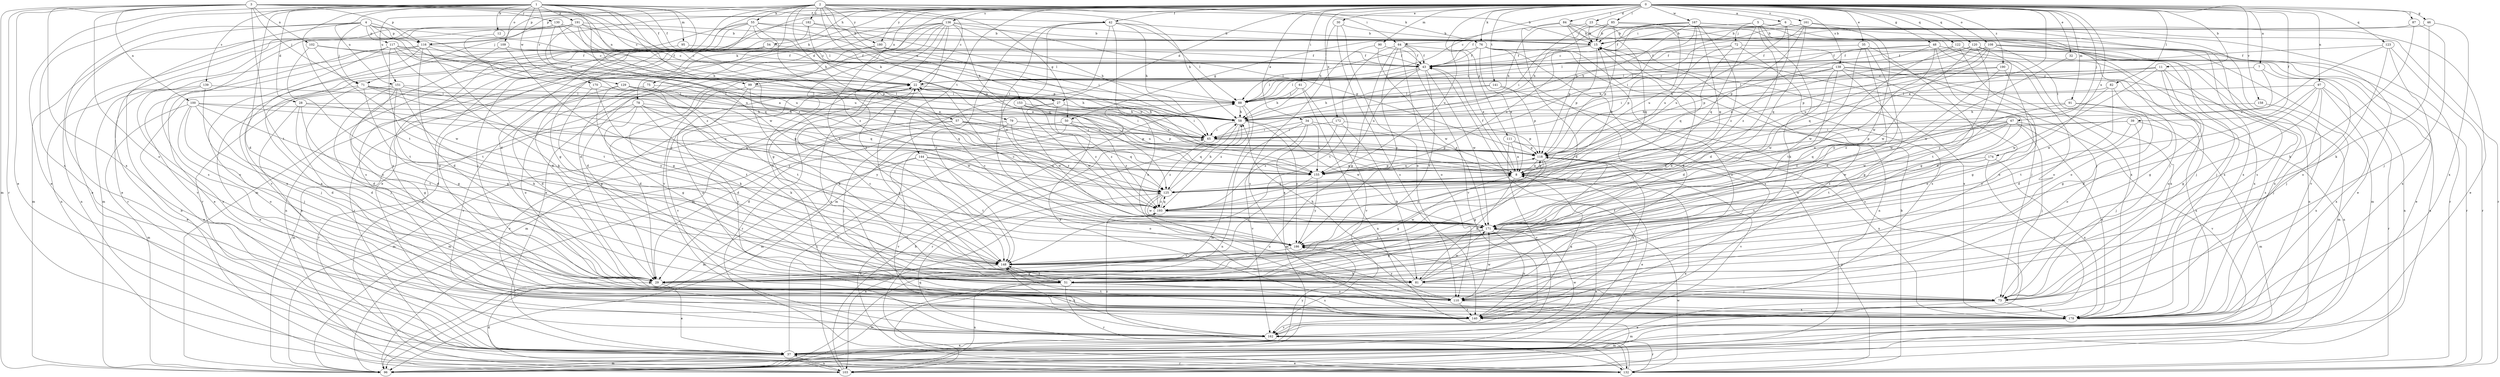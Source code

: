 strict digraph  {
0;
1;
2;
3;
4;
5;
6;
7;
8;
11;
12;
15;
22;
23;
27;
28;
29;
30;
32;
34;
35;
37;
39;
42;
43;
46;
48;
50;
51;
54;
55;
57;
58;
61;
64;
65;
67;
71;
72;
73;
75;
76;
78;
79;
81;
82;
84;
85;
87;
88;
90;
91;
95;
96;
97;
99;
100;
102;
103;
108;
109;
110;
111;
116;
117;
118;
120;
122;
123;
125;
129;
130;
132;
136;
138;
139;
140;
141;
144;
148;
151;
153;
155;
158;
161;
162;
167;
170;
171;
172;
174;
178;
180;
182;
186;
190;
191;
193;
0 -> 6  [label=a];
0 -> 7  [label=a];
0 -> 8  [label=a];
0 -> 11  [label=b];
0 -> 22  [label=c];
0 -> 23  [label=d];
0 -> 27  [label=d];
0 -> 30  [label=e];
0 -> 32  [label=e];
0 -> 34  [label=e];
0 -> 35  [label=e];
0 -> 37  [label=e];
0 -> 39  [label=f];
0 -> 42  [label=f];
0 -> 46  [label=g];
0 -> 48  [label=g];
0 -> 54  [label=h];
0 -> 61  [label=i];
0 -> 67  [label=j];
0 -> 71  [label=j];
0 -> 75  [label=k];
0 -> 76  [label=k];
0 -> 82  [label=l];
0 -> 84  [label=l];
0 -> 85  [label=l];
0 -> 87  [label=l];
0 -> 90  [label=m];
0 -> 91  [label=m];
0 -> 97  [label=n];
0 -> 99  [label=n];
0 -> 108  [label=o];
0 -> 111  [label=p];
0 -> 116  [label=p];
0 -> 120  [label=q];
0 -> 122  [label=q];
0 -> 123  [label=q];
0 -> 136  [label=s];
0 -> 138  [label=s];
0 -> 141  [label=t];
0 -> 144  [label=t];
0 -> 148  [label=t];
0 -> 158  [label=v];
0 -> 161  [label=v];
0 -> 167  [label=w];
0 -> 172  [label=x];
0 -> 174  [label=x];
0 -> 180  [label=y];
0 -> 190  [label=z];
1 -> 12  [label=b];
1 -> 15  [label=b];
1 -> 27  [label=d];
1 -> 28  [label=d];
1 -> 29  [label=d];
1 -> 37  [label=e];
1 -> 42  [label=f];
1 -> 43  [label=f];
1 -> 95  [label=m];
1 -> 109  [label=o];
1 -> 129  [label=r];
1 -> 139  [label=s];
1 -> 140  [label=s];
1 -> 148  [label=t];
1 -> 151  [label=u];
1 -> 170  [label=w];
1 -> 171  [label=w];
1 -> 178  [label=x];
1 -> 191  [label=z];
1 -> 193  [label=z];
2 -> 22  [label=c];
2 -> 29  [label=d];
2 -> 50  [label=g];
2 -> 55  [label=h];
2 -> 57  [label=h];
2 -> 58  [label=h];
2 -> 64  [label=i];
2 -> 76  [label=k];
2 -> 78  [label=k];
2 -> 79  [label=k];
2 -> 96  [label=m];
2 -> 116  [label=p];
2 -> 151  [label=u];
2 -> 153  [label=u];
2 -> 155  [label=u];
2 -> 180  [label=y];
2 -> 182  [label=y];
3 -> 22  [label=c];
3 -> 37  [label=e];
3 -> 43  [label=f];
3 -> 71  [label=j];
3 -> 88  [label=l];
3 -> 96  [label=m];
3 -> 99  [label=n];
3 -> 100  [label=n];
3 -> 102  [label=n];
3 -> 110  [label=o];
3 -> 116  [label=p];
3 -> 130  [label=r];
3 -> 132  [label=r];
3 -> 148  [label=t];
3 -> 178  [label=x];
4 -> 22  [label=c];
4 -> 37  [label=e];
4 -> 71  [label=j];
4 -> 103  [label=n];
4 -> 116  [label=p];
4 -> 117  [label=p];
4 -> 118  [label=p];
4 -> 125  [label=q];
4 -> 132  [label=r];
4 -> 155  [label=u];
5 -> 29  [label=d];
5 -> 50  [label=g];
5 -> 72  [label=j];
5 -> 73  [label=j];
5 -> 81  [label=k];
5 -> 125  [label=q];
5 -> 132  [label=r];
6 -> 15  [label=b];
6 -> 64  [label=i];
6 -> 88  [label=l];
6 -> 132  [label=r];
6 -> 140  [label=s];
6 -> 155  [label=u];
6 -> 162  [label=v];
6 -> 193  [label=z];
7 -> 22  [label=c];
7 -> 73  [label=j];
7 -> 171  [label=w];
8 -> 15  [label=b];
8 -> 22  [label=c];
8 -> 37  [label=e];
8 -> 43  [label=f];
8 -> 51  [label=g];
8 -> 81  [label=k];
8 -> 118  [label=p];
8 -> 125  [label=q];
11 -> 22  [label=c];
11 -> 51  [label=g];
11 -> 65  [label=i];
11 -> 88  [label=l];
11 -> 110  [label=o];
11 -> 140  [label=s];
11 -> 171  [label=w];
12 -> 155  [label=u];
15 -> 43  [label=f];
15 -> 73  [label=j];
15 -> 118  [label=p];
15 -> 140  [label=s];
15 -> 155  [label=u];
15 -> 178  [label=x];
22 -> 88  [label=l];
22 -> 96  [label=m];
22 -> 132  [label=r];
22 -> 162  [label=v];
22 -> 178  [label=x];
23 -> 15  [label=b];
23 -> 58  [label=h];
23 -> 65  [label=i];
23 -> 103  [label=n];
23 -> 178  [label=x];
27 -> 29  [label=d];
27 -> 58  [label=h];
27 -> 65  [label=i];
27 -> 171  [label=w];
27 -> 193  [label=z];
28 -> 29  [label=d];
28 -> 51  [label=g];
28 -> 58  [label=h];
28 -> 125  [label=q];
28 -> 178  [label=x];
29 -> 15  [label=b];
29 -> 37  [label=e];
29 -> 140  [label=s];
30 -> 15  [label=b];
30 -> 58  [label=h];
30 -> 110  [label=o];
30 -> 140  [label=s];
32 -> 171  [label=w];
34 -> 8  [label=a];
34 -> 65  [label=i];
34 -> 96  [label=m];
34 -> 103  [label=n];
34 -> 155  [label=u];
34 -> 162  [label=v];
35 -> 29  [label=d];
35 -> 43  [label=f];
35 -> 51  [label=g];
35 -> 171  [label=w];
35 -> 186  [label=y];
37 -> 43  [label=f];
37 -> 65  [label=i];
37 -> 96  [label=m];
37 -> 103  [label=n];
37 -> 132  [label=r];
37 -> 186  [label=y];
39 -> 65  [label=i];
39 -> 73  [label=j];
39 -> 96  [label=m];
39 -> 118  [label=p];
39 -> 186  [label=y];
42 -> 15  [label=b];
42 -> 58  [label=h];
42 -> 88  [label=l];
42 -> 96  [label=m];
42 -> 148  [label=t];
42 -> 171  [label=w];
42 -> 178  [label=x];
42 -> 186  [label=y];
43 -> 22  [label=c];
43 -> 88  [label=l];
43 -> 148  [label=t];
43 -> 155  [label=u];
43 -> 171  [label=w];
46 -> 15  [label=b];
46 -> 81  [label=k];
46 -> 178  [label=x];
48 -> 29  [label=d];
48 -> 43  [label=f];
48 -> 73  [label=j];
48 -> 88  [label=l];
48 -> 110  [label=o];
48 -> 118  [label=p];
48 -> 193  [label=z];
50 -> 29  [label=d];
50 -> 65  [label=i];
50 -> 96  [label=m];
50 -> 178  [label=x];
50 -> 193  [label=z];
51 -> 96  [label=m];
51 -> 103  [label=n];
51 -> 110  [label=o];
51 -> 132  [label=r];
51 -> 140  [label=s];
51 -> 148  [label=t];
54 -> 29  [label=d];
54 -> 43  [label=f];
54 -> 103  [label=n];
54 -> 132  [label=r];
55 -> 15  [label=b];
55 -> 51  [label=g];
55 -> 65  [label=i];
55 -> 110  [label=o];
55 -> 118  [label=p];
55 -> 140  [label=s];
55 -> 162  [label=v];
55 -> 193  [label=z];
57 -> 65  [label=i];
57 -> 96  [label=m];
57 -> 118  [label=p];
57 -> 125  [label=q];
57 -> 162  [label=v];
58 -> 65  [label=i];
58 -> 125  [label=q];
58 -> 132  [label=r];
58 -> 171  [label=w];
58 -> 186  [label=y];
61 -> 58  [label=h];
61 -> 88  [label=l];
61 -> 103  [label=n];
61 -> 162  [label=v];
64 -> 8  [label=a];
64 -> 43  [label=f];
64 -> 51  [label=g];
64 -> 110  [label=o];
64 -> 148  [label=t];
64 -> 162  [label=v];
64 -> 186  [label=y];
65 -> 118  [label=p];
65 -> 193  [label=z];
67 -> 8  [label=a];
67 -> 65  [label=i];
67 -> 73  [label=j];
67 -> 125  [label=q];
67 -> 148  [label=t];
67 -> 162  [label=v];
67 -> 171  [label=w];
67 -> 178  [label=x];
67 -> 193  [label=z];
71 -> 29  [label=d];
71 -> 37  [label=e];
71 -> 51  [label=g];
71 -> 58  [label=h];
71 -> 88  [label=l];
71 -> 125  [label=q];
71 -> 186  [label=y];
72 -> 43  [label=f];
72 -> 118  [label=p];
72 -> 125  [label=q];
72 -> 140  [label=s];
72 -> 178  [label=x];
73 -> 22  [label=c];
73 -> 37  [label=e];
73 -> 96  [label=m];
73 -> 178  [label=x];
75 -> 88  [label=l];
75 -> 110  [label=o];
75 -> 148  [label=t];
75 -> 162  [label=v];
76 -> 8  [label=a];
76 -> 43  [label=f];
76 -> 81  [label=k];
76 -> 88  [label=l];
76 -> 103  [label=n];
76 -> 110  [label=o];
76 -> 140  [label=s];
78 -> 51  [label=g];
78 -> 58  [label=h];
78 -> 81  [label=k];
78 -> 96  [label=m];
78 -> 132  [label=r];
78 -> 171  [label=w];
78 -> 186  [label=y];
79 -> 65  [label=i];
79 -> 73  [label=j];
79 -> 96  [label=m];
79 -> 118  [label=p];
79 -> 193  [label=z];
81 -> 22  [label=c];
81 -> 58  [label=h];
81 -> 73  [label=j];
81 -> 118  [label=p];
81 -> 171  [label=w];
82 -> 29  [label=d];
82 -> 51  [label=g];
82 -> 88  [label=l];
82 -> 193  [label=z];
84 -> 15  [label=b];
84 -> 29  [label=d];
84 -> 73  [label=j];
84 -> 118  [label=p];
84 -> 125  [label=q];
84 -> 155  [label=u];
84 -> 178  [label=x];
85 -> 15  [label=b];
85 -> 43  [label=f];
85 -> 58  [label=h];
85 -> 96  [label=m];
85 -> 118  [label=p];
85 -> 155  [label=u];
87 -> 15  [label=b];
87 -> 73  [label=j];
87 -> 81  [label=k];
88 -> 58  [label=h];
88 -> 96  [label=m];
88 -> 193  [label=z];
90 -> 43  [label=f];
90 -> 140  [label=s];
90 -> 171  [label=w];
91 -> 58  [label=h];
91 -> 110  [label=o];
91 -> 171  [label=w];
91 -> 178  [label=x];
95 -> 43  [label=f];
95 -> 178  [label=x];
96 -> 8  [label=a];
97 -> 29  [label=d];
97 -> 51  [label=g];
97 -> 73  [label=j];
97 -> 88  [label=l];
97 -> 132  [label=r];
97 -> 148  [label=t];
97 -> 178  [label=x];
99 -> 29  [label=d];
99 -> 81  [label=k];
99 -> 88  [label=l];
99 -> 110  [label=o];
99 -> 155  [label=u];
100 -> 29  [label=d];
100 -> 58  [label=h];
100 -> 73  [label=j];
100 -> 96  [label=m];
100 -> 110  [label=o];
100 -> 148  [label=t];
100 -> 155  [label=u];
102 -> 22  [label=c];
102 -> 43  [label=f];
102 -> 148  [label=t];
102 -> 171  [label=w];
103 -> 29  [label=d];
103 -> 58  [label=h];
103 -> 88  [label=l];
108 -> 43  [label=f];
108 -> 73  [label=j];
108 -> 88  [label=l];
108 -> 103  [label=n];
108 -> 110  [label=o];
108 -> 118  [label=p];
108 -> 125  [label=q];
108 -> 132  [label=r];
108 -> 155  [label=u];
109 -> 43  [label=f];
109 -> 110  [label=o];
109 -> 186  [label=y];
110 -> 140  [label=s];
110 -> 171  [label=w];
110 -> 178  [label=x];
110 -> 186  [label=y];
111 -> 8  [label=a];
111 -> 118  [label=p];
111 -> 162  [label=v];
111 -> 178  [label=x];
116 -> 8  [label=a];
116 -> 29  [label=d];
116 -> 37  [label=e];
116 -> 43  [label=f];
116 -> 103  [label=n];
116 -> 148  [label=t];
116 -> 178  [label=x];
117 -> 8  [label=a];
117 -> 43  [label=f];
117 -> 65  [label=i];
117 -> 81  [label=k];
117 -> 110  [label=o];
117 -> 148  [label=t];
117 -> 162  [label=v];
118 -> 8  [label=a];
118 -> 51  [label=g];
118 -> 140  [label=s];
118 -> 155  [label=u];
118 -> 162  [label=v];
118 -> 186  [label=y];
120 -> 8  [label=a];
120 -> 37  [label=e];
120 -> 43  [label=f];
120 -> 148  [label=t];
120 -> 171  [label=w];
120 -> 178  [label=x];
120 -> 186  [label=y];
122 -> 43  [label=f];
122 -> 103  [label=n];
122 -> 110  [label=o];
122 -> 148  [label=t];
122 -> 178  [label=x];
123 -> 43  [label=f];
123 -> 110  [label=o];
123 -> 132  [label=r];
123 -> 155  [label=u];
123 -> 178  [label=x];
125 -> 58  [label=h];
125 -> 110  [label=o];
125 -> 171  [label=w];
125 -> 193  [label=z];
129 -> 29  [label=d];
129 -> 81  [label=k];
129 -> 88  [label=l];
129 -> 125  [label=q];
129 -> 186  [label=y];
130 -> 8  [label=a];
130 -> 15  [label=b];
130 -> 22  [label=c];
130 -> 37  [label=e];
130 -> 58  [label=h];
130 -> 96  [label=m];
132 -> 15  [label=b];
132 -> 37  [label=e];
132 -> 88  [label=l];
132 -> 118  [label=p];
132 -> 125  [label=q];
132 -> 171  [label=w];
132 -> 193  [label=z];
136 -> 15  [label=b];
136 -> 29  [label=d];
136 -> 37  [label=e];
136 -> 51  [label=g];
136 -> 58  [label=h];
136 -> 96  [label=m];
136 -> 103  [label=n];
136 -> 110  [label=o];
136 -> 118  [label=p];
136 -> 125  [label=q];
136 -> 148  [label=t];
136 -> 162  [label=v];
138 -> 22  [label=c];
138 -> 29  [label=d];
138 -> 51  [label=g];
138 -> 58  [label=h];
138 -> 88  [label=l];
138 -> 96  [label=m];
138 -> 103  [label=n];
138 -> 110  [label=o];
138 -> 171  [label=w];
139 -> 37  [label=e];
139 -> 73  [label=j];
139 -> 88  [label=l];
139 -> 140  [label=s];
140 -> 8  [label=a];
140 -> 22  [label=c];
140 -> 148  [label=t];
140 -> 162  [label=v];
141 -> 58  [label=h];
141 -> 88  [label=l];
141 -> 118  [label=p];
141 -> 140  [label=s];
144 -> 8  [label=a];
144 -> 96  [label=m];
144 -> 110  [label=o];
144 -> 148  [label=t];
144 -> 155  [label=u];
144 -> 162  [label=v];
148 -> 29  [label=d];
148 -> 51  [label=g];
148 -> 81  [label=k];
151 -> 29  [label=d];
151 -> 37  [label=e];
151 -> 51  [label=g];
151 -> 73  [label=j];
151 -> 81  [label=k];
151 -> 88  [label=l];
151 -> 125  [label=q];
153 -> 58  [label=h];
153 -> 65  [label=i];
153 -> 155  [label=u];
153 -> 171  [label=w];
153 -> 193  [label=z];
155 -> 118  [label=p];
155 -> 148  [label=t];
155 -> 186  [label=y];
158 -> 58  [label=h];
158 -> 178  [label=x];
161 -> 15  [label=b];
161 -> 37  [label=e];
161 -> 58  [label=h];
161 -> 118  [label=p];
161 -> 125  [label=q];
161 -> 171  [label=w];
162 -> 37  [label=e];
162 -> 132  [label=r];
162 -> 148  [label=t];
162 -> 171  [label=w];
167 -> 15  [label=b];
167 -> 22  [label=c];
167 -> 37  [label=e];
167 -> 43  [label=f];
167 -> 58  [label=h];
167 -> 65  [label=i];
167 -> 125  [label=q];
167 -> 155  [label=u];
167 -> 178  [label=x];
167 -> 193  [label=z];
170 -> 51  [label=g];
170 -> 88  [label=l];
170 -> 148  [label=t];
171 -> 22  [label=c];
171 -> 37  [label=e];
171 -> 51  [label=g];
171 -> 140  [label=s];
171 -> 186  [label=y];
172 -> 65  [label=i];
172 -> 81  [label=k];
172 -> 118  [label=p];
172 -> 193  [label=z];
174 -> 8  [label=a];
174 -> 140  [label=s];
174 -> 148  [label=t];
174 -> 171  [label=w];
174 -> 178  [label=x];
178 -> 96  [label=m];
180 -> 29  [label=d];
180 -> 43  [label=f];
180 -> 51  [label=g];
180 -> 155  [label=u];
182 -> 15  [label=b];
182 -> 22  [label=c];
182 -> 73  [label=j];
182 -> 88  [label=l];
182 -> 132  [label=r];
186 -> 22  [label=c];
186 -> 73  [label=j];
186 -> 148  [label=t];
190 -> 22  [label=c];
190 -> 51  [label=g];
190 -> 58  [label=h];
190 -> 171  [label=w];
191 -> 15  [label=b];
191 -> 22  [label=c];
191 -> 58  [label=h];
191 -> 65  [label=i];
191 -> 96  [label=m];
191 -> 103  [label=n];
191 -> 140  [label=s];
191 -> 155  [label=u];
191 -> 193  [label=z];
193 -> 8  [label=a];
193 -> 103  [label=n];
193 -> 125  [label=q];
193 -> 171  [label=w];
}
